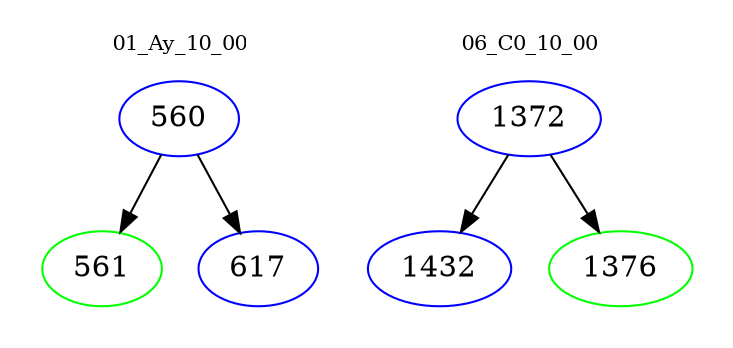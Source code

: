 digraph{
subgraph cluster_0 {
color = white
label = "01_Ay_10_00";
fontsize=10;
T0_560 [label="560", color="blue"]
T0_560 -> T0_561 [color="black"]
T0_561 [label="561", color="green"]
T0_560 -> T0_617 [color="black"]
T0_617 [label="617", color="blue"]
}
subgraph cluster_1 {
color = white
label = "06_C0_10_00";
fontsize=10;
T1_1372 [label="1372", color="blue"]
T1_1372 -> T1_1432 [color="black"]
T1_1432 [label="1432", color="blue"]
T1_1372 -> T1_1376 [color="black"]
T1_1376 [label="1376", color="green"]
}
}
